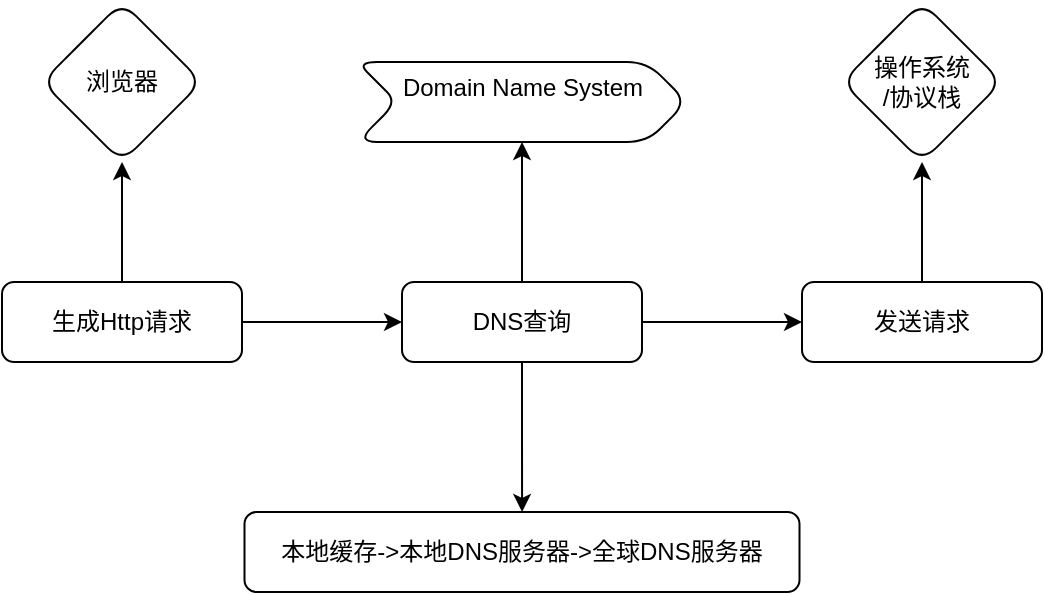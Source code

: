 <mxfile version="24.7.17">
  <diagram id="C5RBs43oDa-KdzZeNtuy" name="Page-1">
    <mxGraphModel dx="1434" dy="738" grid="1" gridSize="10" guides="1" tooltips="1" connect="1" arrows="1" fold="1" page="1" pageScale="1" pageWidth="827" pageHeight="1169" math="0" shadow="0">
      <root>
        <mxCell id="WIyWlLk6GJQsqaUBKTNV-0" />
        <mxCell id="WIyWlLk6GJQsqaUBKTNV-1" parent="WIyWlLk6GJQsqaUBKTNV-0" />
        <mxCell id="BnfD9BvIbWoBoNMzK2-x-1" value="" style="edgeStyle=orthogonalEdgeStyle;rounded=0;orthogonalLoop=1;jettySize=auto;html=1;" edge="1" parent="WIyWlLk6GJQsqaUBKTNV-1" source="WIyWlLk6GJQsqaUBKTNV-3" target="BnfD9BvIbWoBoNMzK2-x-0">
          <mxGeometry relative="1" as="geometry" />
        </mxCell>
        <mxCell id="BnfD9BvIbWoBoNMzK2-x-7" value="" style="edgeStyle=orthogonalEdgeStyle;rounded=0;orthogonalLoop=1;jettySize=auto;html=1;" edge="1" parent="WIyWlLk6GJQsqaUBKTNV-1" source="WIyWlLk6GJQsqaUBKTNV-3" target="BnfD9BvIbWoBoNMzK2-x-6">
          <mxGeometry relative="1" as="geometry" />
        </mxCell>
        <mxCell id="WIyWlLk6GJQsqaUBKTNV-3" value="生成Http请求" style="rounded=1;whiteSpace=wrap;html=1;fontSize=12;glass=0;strokeWidth=1;shadow=0;" parent="WIyWlLk6GJQsqaUBKTNV-1" vertex="1">
          <mxGeometry x="135" y="260" width="120" height="40" as="geometry" />
        </mxCell>
        <mxCell id="BnfD9BvIbWoBoNMzK2-x-3" value="" style="edgeStyle=orthogonalEdgeStyle;rounded=0;orthogonalLoop=1;jettySize=auto;html=1;" edge="1" parent="WIyWlLk6GJQsqaUBKTNV-1" source="BnfD9BvIbWoBoNMzK2-x-0" target="BnfD9BvIbWoBoNMzK2-x-2">
          <mxGeometry relative="1" as="geometry" />
        </mxCell>
        <mxCell id="BnfD9BvIbWoBoNMzK2-x-11" value="" style="edgeStyle=orthogonalEdgeStyle;rounded=0;orthogonalLoop=1;jettySize=auto;html=1;" edge="1" parent="WIyWlLk6GJQsqaUBKTNV-1" source="BnfD9BvIbWoBoNMzK2-x-0" target="BnfD9BvIbWoBoNMzK2-x-10">
          <mxGeometry relative="1" as="geometry" />
        </mxCell>
        <mxCell id="BnfD9BvIbWoBoNMzK2-x-13" value="" style="edgeStyle=orthogonalEdgeStyle;rounded=0;orthogonalLoop=1;jettySize=auto;html=1;" edge="1" parent="WIyWlLk6GJQsqaUBKTNV-1" source="BnfD9BvIbWoBoNMzK2-x-0" target="BnfD9BvIbWoBoNMzK2-x-12">
          <mxGeometry relative="1" as="geometry" />
        </mxCell>
        <mxCell id="BnfD9BvIbWoBoNMzK2-x-0" value="DNS查询" style="rounded=1;whiteSpace=wrap;html=1;fontSize=12;glass=0;strokeWidth=1;shadow=0;" vertex="1" parent="WIyWlLk6GJQsqaUBKTNV-1">
          <mxGeometry x="335" y="260" width="120" height="40" as="geometry" />
        </mxCell>
        <mxCell id="BnfD9BvIbWoBoNMzK2-x-9" value="" style="edgeStyle=orthogonalEdgeStyle;rounded=0;orthogonalLoop=1;jettySize=auto;html=1;" edge="1" parent="WIyWlLk6GJQsqaUBKTNV-1" source="BnfD9BvIbWoBoNMzK2-x-2" target="BnfD9BvIbWoBoNMzK2-x-8">
          <mxGeometry relative="1" as="geometry" />
        </mxCell>
        <mxCell id="BnfD9BvIbWoBoNMzK2-x-2" value="发送请求" style="rounded=1;whiteSpace=wrap;html=1;fontSize=12;glass=0;strokeWidth=1;shadow=0;" vertex="1" parent="WIyWlLk6GJQsqaUBKTNV-1">
          <mxGeometry x="535" y="260" width="120" height="40" as="geometry" />
        </mxCell>
        <mxCell id="BnfD9BvIbWoBoNMzK2-x-6" value="浏览器" style="rhombus;whiteSpace=wrap;html=1;rounded=1;glass=0;strokeWidth=1;shadow=0;" vertex="1" parent="WIyWlLk6GJQsqaUBKTNV-1">
          <mxGeometry x="155" y="120" width="80" height="80" as="geometry" />
        </mxCell>
        <mxCell id="BnfD9BvIbWoBoNMzK2-x-8" value="操作系统&lt;div&gt;/协议栈&lt;/div&gt;" style="rhombus;whiteSpace=wrap;html=1;rounded=1;glass=0;strokeWidth=1;shadow=0;" vertex="1" parent="WIyWlLk6GJQsqaUBKTNV-1">
          <mxGeometry x="555" y="120" width="80" height="80" as="geometry" />
        </mxCell>
        <mxCell id="BnfD9BvIbWoBoNMzK2-x-10" value="本地缓存-&amp;gt;本地DNS服务器-&amp;gt;全球DNS服务器" style="rounded=1;whiteSpace=wrap;html=1;fontSize=12;glass=0;strokeWidth=1;shadow=0;" vertex="1" parent="WIyWlLk6GJQsqaUBKTNV-1">
          <mxGeometry x="256.25" y="375" width="277.5" height="40" as="geometry" />
        </mxCell>
        <mxCell id="BnfD9BvIbWoBoNMzK2-x-12" value="&#xa;Domain Name System&#xa;&#xa;" style="shape=step;perimeter=stepPerimeter;whiteSpace=wrap;html=1;fixedSize=1;rounded=1;glass=0;strokeWidth=1;shadow=0;" vertex="1" parent="WIyWlLk6GJQsqaUBKTNV-1">
          <mxGeometry x="312.5" y="150" width="165" height="40" as="geometry" />
        </mxCell>
      </root>
    </mxGraphModel>
  </diagram>
</mxfile>

